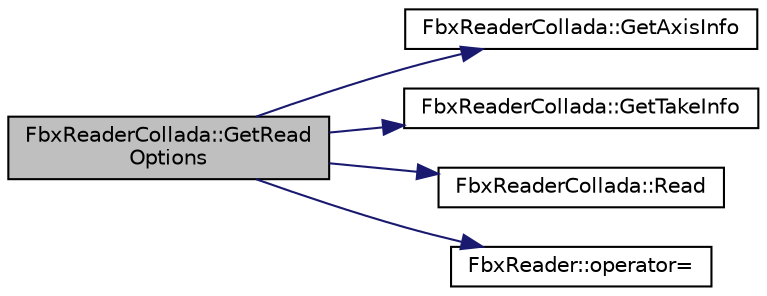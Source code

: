 digraph "FbxReaderCollada::GetReadOptions"
{
  edge [fontname="Helvetica",fontsize="10",labelfontname="Helvetica",labelfontsize="10"];
  node [fontname="Helvetica",fontsize="10",shape=record];
  rankdir="LR";
  Node11 [label="FbxReaderCollada::GetRead\lOptions",height=0.2,width=0.4,color="black", fillcolor="grey75", style="filled", fontcolor="black"];
  Node11 -> Node12 [color="midnightblue",fontsize="10",style="solid",fontname="Helvetica"];
  Node12 [label="FbxReaderCollada::GetAxisInfo",height=0.2,width=0.4,color="black", fillcolor="white", style="filled",URL="$class_fbx_reader_collada.html#aed6cb43bb8262e63260088ad8abcf2e6"];
  Node11 -> Node13 [color="midnightblue",fontsize="10",style="solid",fontname="Helvetica"];
  Node13 [label="FbxReaderCollada::GetTakeInfo",height=0.2,width=0.4,color="black", fillcolor="white", style="filled",URL="$class_fbx_reader_collada.html#af772ad8fc79672d06aa9ea6910b81ab0"];
  Node11 -> Node14 [color="midnightblue",fontsize="10",style="solid",fontname="Helvetica"];
  Node14 [label="FbxReaderCollada::Read",height=0.2,width=0.4,color="black", fillcolor="white", style="filled",URL="$class_fbx_reader_collada.html#afbffa96769d22d8e5df25c83d15bd8cb"];
  Node11 -> Node15 [color="midnightblue",fontsize="10",style="solid",fontname="Helvetica"];
  Node15 [label="FbxReader::operator=",height=0.2,width=0.4,color="black", fillcolor="white", style="filled",URL="$class_fbx_reader.html#ab5a00e2bf3c80f5167a89149b96df57c"];
}
